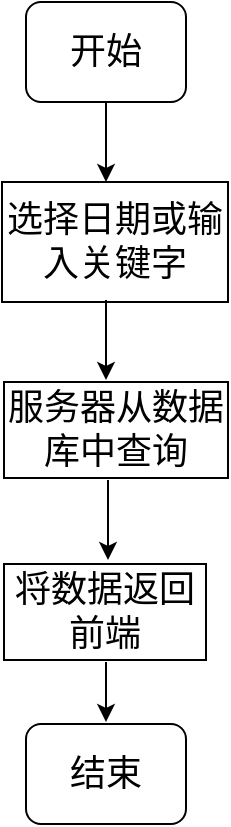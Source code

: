 <mxfile version="15.5.0" type="github">
  <diagram id="EQMd6RFsLzzM15K5qlrQ" name="Page-1">
    <mxGraphModel dx="1038" dy="491" grid="1" gridSize="10" guides="1" tooltips="1" connect="1" arrows="1" fold="1" page="1" pageScale="1" pageWidth="827" pageHeight="1169" math="0" shadow="0">
      <root>
        <mxCell id="0" />
        <mxCell id="1" parent="0" />
        <mxCell id="7Fq_jqg63_Is3O7W3386-1" value="&lt;font style=&quot;font-size: 18px&quot;&gt;开始&lt;/font&gt;" style="rounded=1;whiteSpace=wrap;html=1;" vertex="1" parent="1">
          <mxGeometry x="341" y="90" width="80" height="50" as="geometry" />
        </mxCell>
        <mxCell id="7Fq_jqg63_Is3O7W3386-2" value="结束" style="rounded=1;whiteSpace=wrap;html=1;fontSize=18;" vertex="1" parent="1">
          <mxGeometry x="341" y="451" width="80" height="50" as="geometry" />
        </mxCell>
        <mxCell id="7Fq_jqg63_Is3O7W3386-3" value="选择日期或输入关键字" style="rounded=0;whiteSpace=wrap;html=1;fontSize=18;" vertex="1" parent="1">
          <mxGeometry x="329" y="180" width="113" height="60" as="geometry" />
        </mxCell>
        <mxCell id="7Fq_jqg63_Is3O7W3386-8" value="" style="endArrow=classic;html=1;rounded=0;fontSize=18;edgeStyle=orthogonalEdgeStyle;entryX=0.5;entryY=0;entryDx=0;entryDy=0;" edge="1" parent="1">
          <mxGeometry width="50" height="50" relative="1" as="geometry">
            <mxPoint x="381" y="239" as="sourcePoint" />
            <mxPoint x="381" y="279" as="targetPoint" />
            <Array as="points">
              <mxPoint x="381" y="239" />
            </Array>
          </mxGeometry>
        </mxCell>
        <mxCell id="7Fq_jqg63_Is3O7W3386-9" value="" style="endArrow=classic;html=1;rounded=0;fontSize=18;edgeStyle=orthogonalEdgeStyle;" edge="1" parent="1">
          <mxGeometry width="50" height="50" relative="1" as="geometry">
            <mxPoint x="381" y="140" as="sourcePoint" />
            <mxPoint x="381" y="180" as="targetPoint" />
            <Array as="points">
              <mxPoint x="381" y="180" />
            </Array>
          </mxGeometry>
        </mxCell>
        <mxCell id="7Fq_jqg63_Is3O7W3386-10" value="" style="endArrow=classic;html=1;rounded=0;fontSize=18;edgeStyle=orthogonalEdgeStyle;" edge="1" parent="1">
          <mxGeometry width="50" height="50" relative="1" as="geometry">
            <mxPoint x="381" y="430" as="sourcePoint" />
            <mxPoint x="381" y="450" as="targetPoint" />
            <Array as="points">
              <mxPoint x="381" y="420" />
            </Array>
          </mxGeometry>
        </mxCell>
        <mxCell id="7Fq_jqg63_Is3O7W3386-14" value="&lt;font style=&quot;font-size: 18px&quot;&gt;将数据返回前端&lt;/font&gt;" style="rounded=0;whiteSpace=wrap;html=1;" vertex="1" parent="1">
          <mxGeometry x="330" y="371" width="101" height="48" as="geometry" />
        </mxCell>
        <mxCell id="7Fq_jqg63_Is3O7W3386-16" value="&lt;span style=&quot;font-size: 18px&quot;&gt;服务器从数据库中查询&lt;/span&gt;" style="rounded=0;whiteSpace=wrap;html=1;" vertex="1" parent="1">
          <mxGeometry x="330" y="280" width="112" height="48" as="geometry" />
        </mxCell>
        <mxCell id="7Fq_jqg63_Is3O7W3386-19" value="" style="endArrow=classic;html=1;rounded=0;fontSize=18;edgeStyle=orthogonalEdgeStyle;entryX=0.5;entryY=0;entryDx=0;entryDy=0;" edge="1" parent="1">
          <mxGeometry width="50" height="50" relative="1" as="geometry">
            <mxPoint x="382" y="329" as="sourcePoint" />
            <mxPoint x="382" y="369" as="targetPoint" />
            <Array as="points">
              <mxPoint x="382" y="329" />
            </Array>
          </mxGeometry>
        </mxCell>
      </root>
    </mxGraphModel>
  </diagram>
</mxfile>
